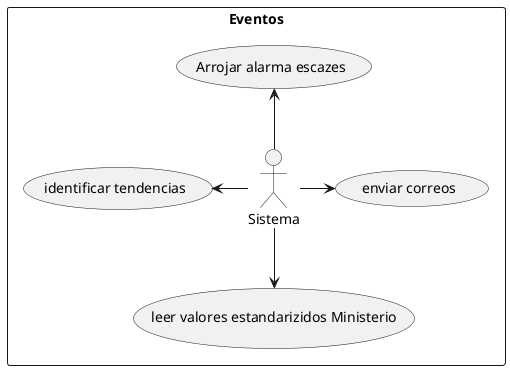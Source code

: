 @startuml


rectangle Eventos {
(Arrojar alarma escazes) as (UC4)
(leer valores estandarizidos Ministerio) as (UCS-1)
(identificar tendencias) as (UCS-3)
(enviar correos) as (UCS-4)

:Sistema: -up-> (UC4)
:Sistema: -down->  (UCS-1)
:Sistema: -left->  (UCS-3)
:Sistema: -right->  (UCS-4)
}

newpage

rectangle Sucursal {
(Registra platos) as (UC1)
(Solicita stock alimentos) as (UC2)
(Registrar pedido) as (UC3)

:Jefe de cocina: -> (UC1)
:Jefe de cocina: -down-> (UC2)
:Mesero: -> (UC3)
(UC2) .> (Enviar correo confirmación) : include

}

newpage

rectangle Central {
rectangle "Solicitud de cotizaciones" {
(Consulta solicitudes de sucursal) as (UC5)
(Consulta precios cotizados) as (UC6)
(Generar solicitud de cotización) as (UC7)
(Enviar solicitud de cotización a proveedor) as (UC8)

(UC8) .> (Actualiza con valores estandarizados): include
:Auxiliar de compras: -down-> (UC5)
:Auxiliar de compras: -right-> (UC6)
(UC7) ..> (UC5) : extend
:Auxiliar de compras: -up-> (UC8)

}

}

newpage

rectangle Central {
rectangle "Gestión de cotizaciones"{

(Consulta respuesta de proveedores) as (UC9)
(Valida cotización de proveedores con generada) as (UC10)
(Consultar tablero de control) as (UC11)
(registra valor del proveedor en cotización) <. (UC9) : include
(UC10) <. (registra valor del proveedor en cotización) : include

:Director compras: -left-> (UC9)
:Director compras: -down-> (UC11)
}
}
newpage
rectangle Configuración {
:administrador: -left-> (consultar auditoria)
:administrador: -right-> (monitorear auditoria)
:administrador: -down-> (consultar logs de errores)
}

@enduml